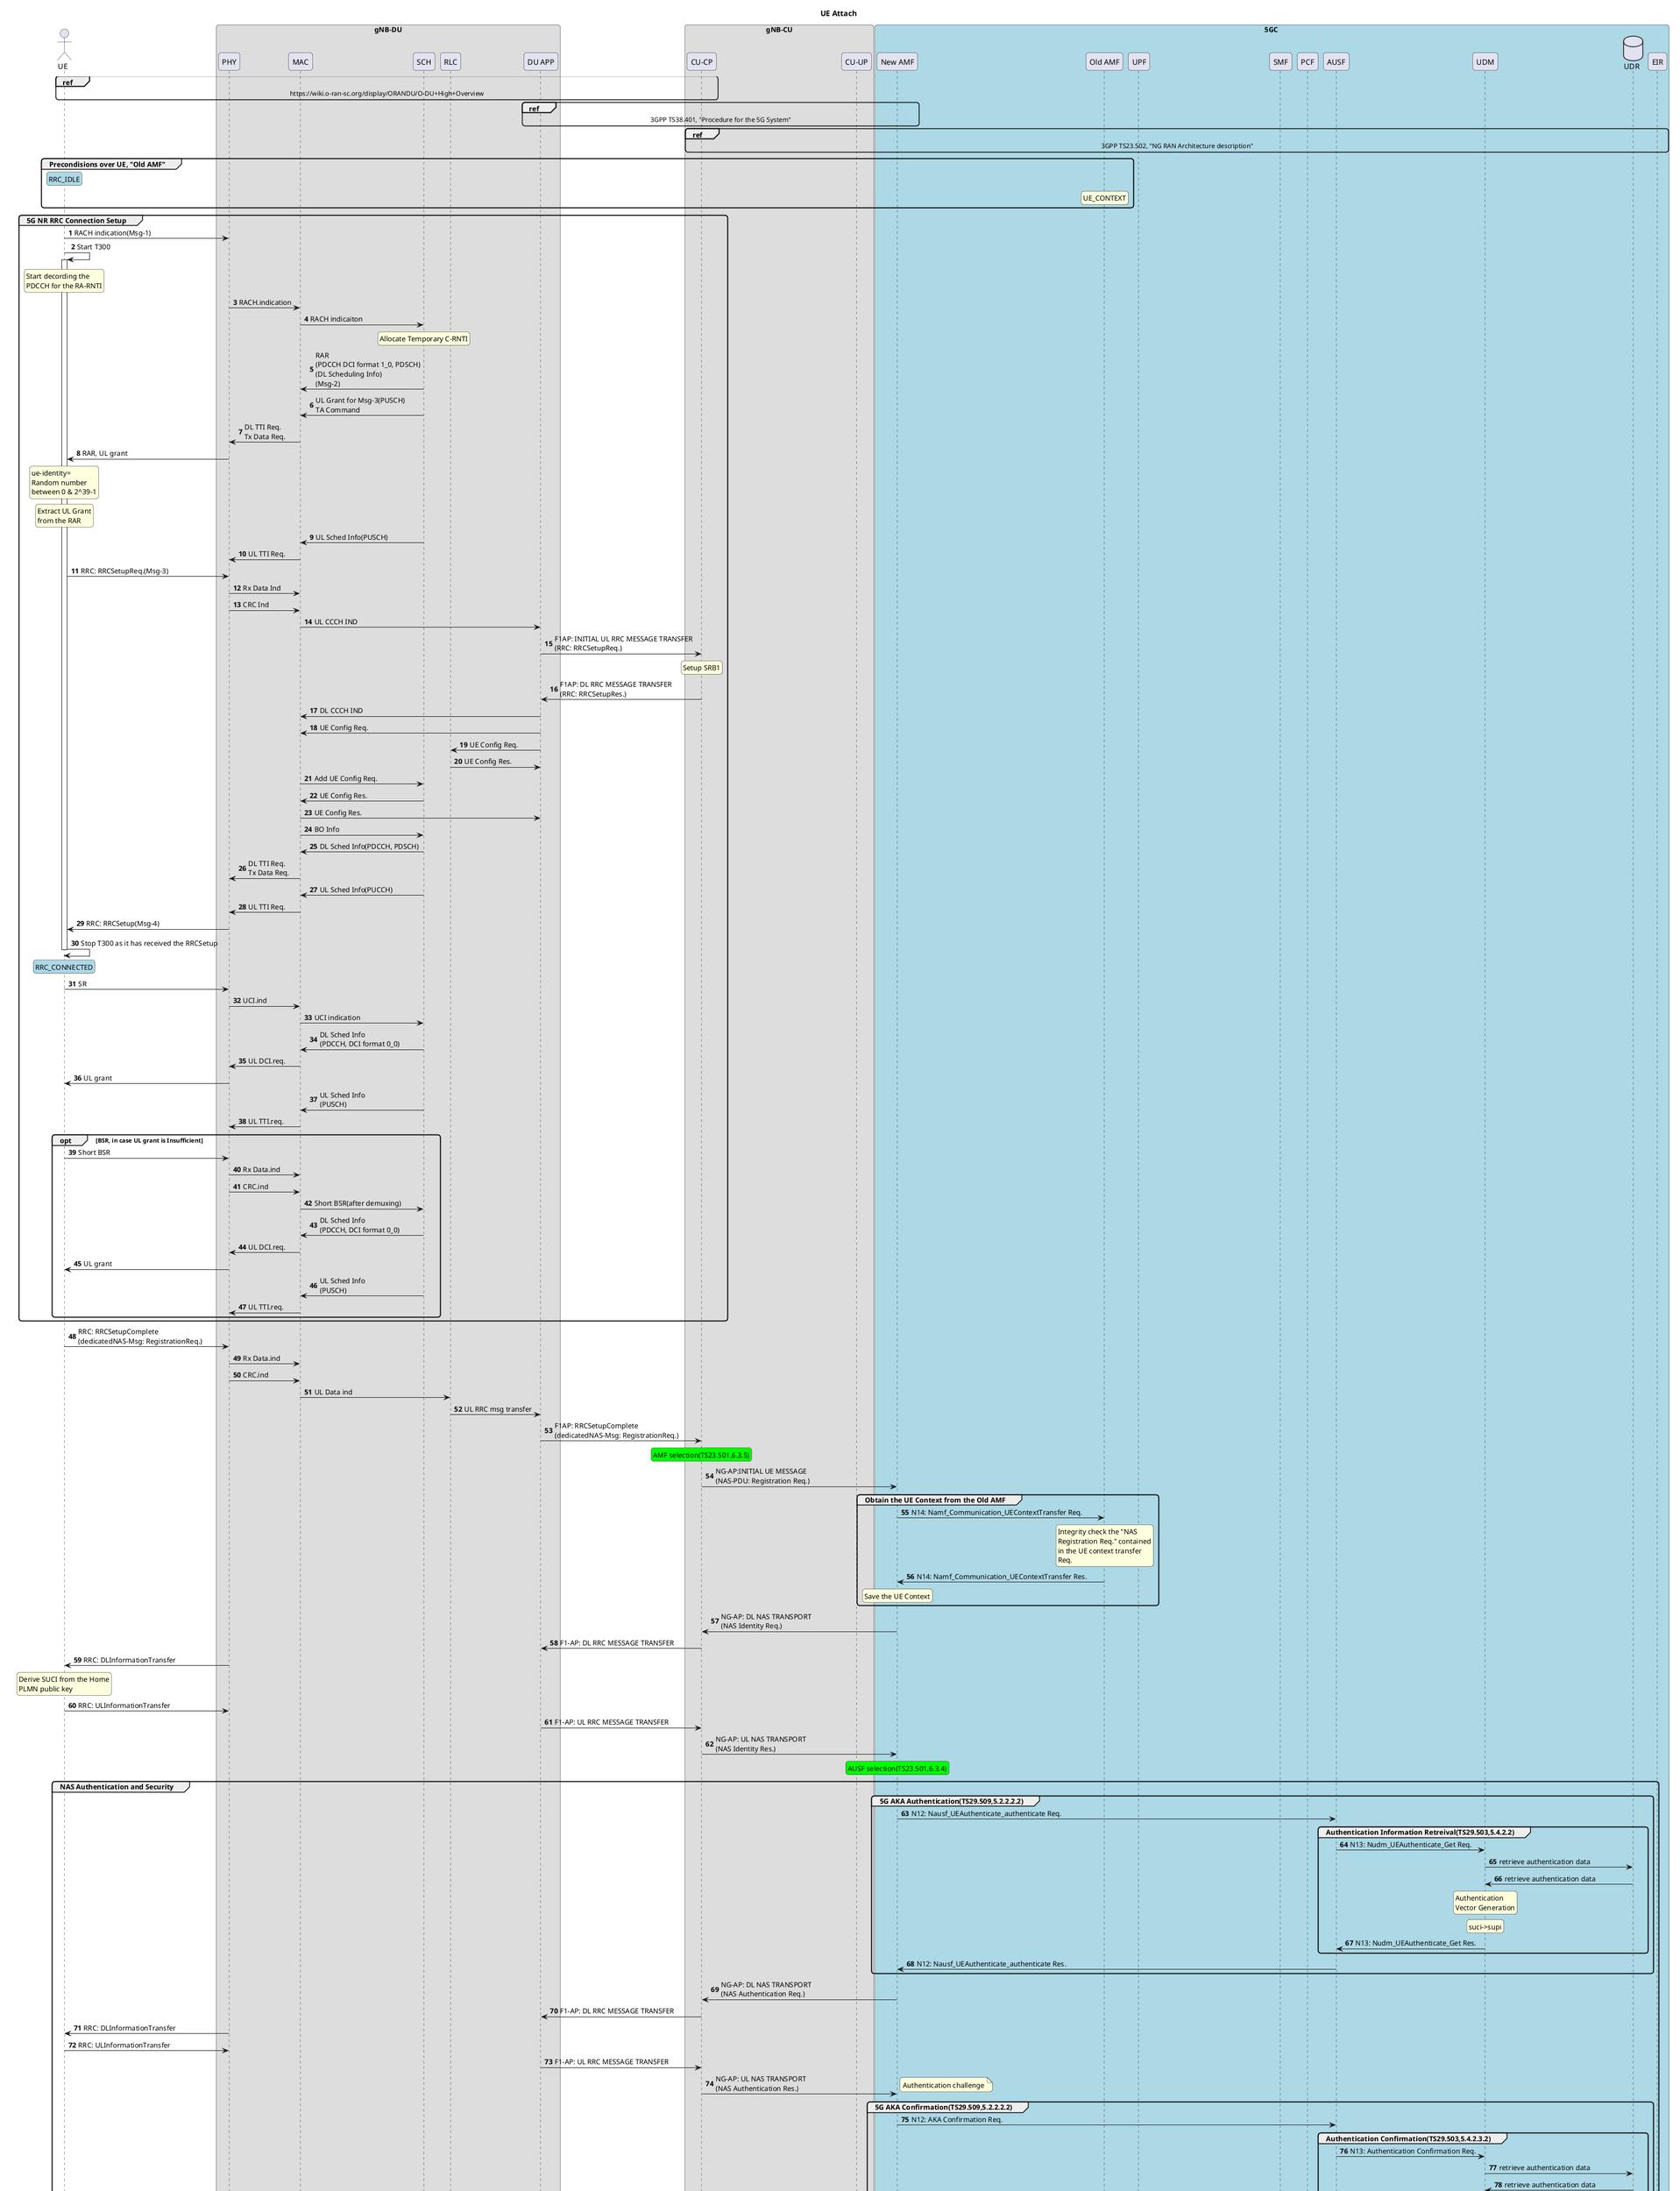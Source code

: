 @startuml "UE Attach"
skinparam RoundCorner 10

title
    UE Attach
end title

'=============================
'===== Network Functions =====
'=============================
database UDR
actor UE

box gNB-DU High
    participant MAC
    participant SCH
    participant RLC
    participant "DU APP"
endbox

box gNB-DU
    participant PHY
    participant MAC
    participant SCH
    participant RLC
    participant "DU APP"
endbox

box gNB-CU
    participant "CU-CP"
    participant "CU-UP"
endbox

box 5GC #lightblue
    participant "New AMF"
    participant "Old AMF"
    participant UPF
    participant SMF
    participant PCF
    participant AUSF
    participant UDM
    participant UDR
    participant EIR
endbox

autonumber
'=====================
'===== Reference =====
'=====================
ref over UE, "CU-CP": https://wiki.o-ran-sc.org/display/ORANDU/O-DU+High+Overview
ref over "DU APP", "New AMF": 3GPP TS38.401, "Procedure for the 5G System"
ref over "CU-CP", EIR: 3GPP TS23.502, "NG RAN Architecture description"

'=========================
'===== Preconditions =====
'=========================
group Precondisions over UE, "Old AMF"
    rnote over UE #LightBlue
        RRC_IDLE
    endrnote

    rnote over "Old AMF"
        UE_CONTEXT
    endrnote
end

'==========================
'===== RACH Procedure =====
'==========================

group 5G NR RRC Connection Setup
    UE->PHY: RACH indication(Msg-1)
    UE->UE++: Start T300
    rnote over UE
        Start decording the 
        PDCCH for the RA-RNTI
    endrnote
    PHY->MAC: RACH.indication
    MAC->SCH: RACH indicaiton
    rnote over SCH
        Allocate Temporary C-RNTI
    endrnote
    SCH->MAC: RAR\n(PDCCH DCI format 1_0, PDSCH)\n(DL Scheduling Info)\n(Msg-2)
    SCH->MAC: UL Grant for Msg-3(PUSCH)\nTA Command
    MAC->PHY: DL TTI Req.\nTx Data Req.
    PHY->UE: RAR, UL grant

    rnote over UE
        ue-identity=
        Random number
        between 0 & 2^39-1
    endrnote
    rnote over UE
        Extract UL Grant
        from the RAR
    endrnote

    SCH->MAC: UL Sched Info(PUSCH)
    MAC->PHY: UL TTI Req.

    UE->PHY: RRC: RRCSetupReq.(Msg-3)
    PHY->MAC: Rx Data Ind
    PHY->MAC: CRC Ind
    MAC->"DU APP": UL CCCH IND
    "DU APP"->"CU-CP": F1AP: INITIAL UL RRC MESSAGE TRANSFER\n(RRC: RRCSetupReq.)
    rnote over "CU-CP"
        Setup SRB1
    endrnote
    "CU-CP"->"DU APP": F1AP: DL RRC MESSAGE TRANSFER\n(RRC: RRCSetupRes.)
    "DU APP"->MAC: DL CCCH IND
    "DU APP"->MAC: UE Config Req.
    "DU APP"->RLC: UE Config Req.
    RLC->"DU APP": UE Config Res.
    MAC->SCH: Add UE Config Req.
    SCH->MAC: UE Config Res.
    MAC->"DU APP": UE Config Res.
    MAC->SCH: BO Info
    SCH->MAC: DL Sched Info(PDCCH, PDSCH)
    MAC->PHY: DL TTI Req.\nTx Data Req.
    SCH->MAC: UL Sched Info(PUCCH)
    MAC->PHY: UL TTI Req.
    PHY->UE: RRC: RRCSetup(Msg-4)
    UE->UE--: Stop T300 as it has received the RRCSetup
    rnote over UE #LightBlue
        RRC_CONNECTED
    endrnote

    UE->PHY: SR
    PHY->MAC: UCI.ind
    MAC->SCH: UCI indication
    SCH->MAC: DL Sched Info\n(PDCCH, DCI format 0_0)
    MAC->PHY: UL DCI.req.
    PHY->UE: UL grant
    SCH->MAC: UL Sched Info\n(PUSCH)
    MAC->PHY: UL TTI.req.

    opt BSR, in case UL grant is Insufficient
        UE->PHY: Short BSR
        PHY->MAC: Rx Data.ind
        PHY->MAC: CRC.ind
        MAC->SCH: Short BSR(after demuxing)
        SCH->MAC: DL Sched Info\n(PDCCH, DCI format 0_0)
        MAC->PHY: UL DCI.req.
        PHY->UE: UL grant
        SCH->MAC: UL Sched Info\n(PUSCH)
        MAC->PHY: UL TTI.req.
    end
end

'====================================
'===== UE attach signaling flow =====
'====================================

'RRCSetupComplete
UE->PHY: RRC: RRCSetupComplete\n(dedicatedNAS-Msg: RegistrationReq.)
PHY->MAC: Rx Data.ind
PHY->MAC: CRC.ind
MAC->RLC: UL Data ind
RLC->"DU APP": UL RRC msg transfer
"DU APP"->"CU-CP": F1AP: RRCSetupComplete\n(dedicatedNAS-Msg: RegistrationReq.)

'AMF selection
rnote over "CU-CP" #Lime
AMF selection(TS23.501,6.3.5)
endrnote

"CU-CP"->"New AMF": NG-AP:INITIAL UE MESSAGE\n(NAS-PDU: Registration Req.)

group Obtain the UE Context from the Old AMF
"New AMF"->"Old AMF": N14: Namf_Communication_UEContextTransfer Req.
rnote over "Old AMF"
Integrity check the "NAS
Registration Req." contained
in the UE context transfer
Req.
endrnote
"Old AMF"->"New AMF": N14: Namf_Communication_UEContextTransfer Res.
rnote over "New AMF"
Save the UE Context
endrnote
end
'end group(Obtain the UE Context from the Old AMF)

"New AMF"->"CU-CP": NG-AP: DL NAS TRANSPORT\n(NAS Identity Req.)
"CU-CP"->"DU APP": F1-AP: DL RRC MESSAGE TRANSFER
PHY->UE: RRC: DLInformationTransfer
rnote over "UE"
Derive SUCI from the Home
PLMN public key
endrnote
UE->PHY: RRC: ULInformationTransfer
"DU APP"->"CU-CP": F1-AP: UL RRC MESSAGE TRANSFER
"CU-CP"->"New AMF": NG-AP: UL NAS TRANSPORT\n(NAS Identity Res.)

rnote over "New AMF" #Lime
AUSF selection(TS23.501,6.3.4)
endrnote

group NAS Authentication and Security

group 5G AKA Authentication(TS29.509,5.2.2.2.2)
"New AMF"->AUSF: N12: Nausf_UEAuthenticate_authenticate Req.
group Authentication Information Retreival(TS29.503,5.4.2.2)
AUSF->UDM: N13: Nudm_UEAuthenticate_Get Req.
UDM->UDR: retrieve authentication data
UDR->UDM: retrieve authentication data
rnote over "UDM"
Authentication
Vector Generation
endrnote
rnote over "UDM"
suci->supi
endrnote
UDM->AUSF: N13: Nudm_UEAuthenticate_Get Res.
end
AUSF->"New AMF": N12: Nausf_UEAuthenticate_authenticate Res.
end

"New AMF"->"CU-CP": NG-AP: DL NAS TRANSPORT\n(NAS Authentication Req.)
"CU-CP"->"DU APP": F1-AP: DL RRC MESSAGE TRANSFER
PHY->UE: RRC: DLInformationTransfer

UE->PHY: RRC: ULInformationTransfer
"DU APP"->"CU-CP": F1-AP: UL RRC MESSAGE TRANSFER
"CU-CP"->"New AMF": NG-AP: UL NAS TRANSPORT\n(NAS Authentication Res.)
note right
Authentication challenge
end note

group 5G AKA Confirmation(TS29.509,5.2.2.2.2)
"New AMF"->AUSF: N12: AKA Confirmation Req.
group Authentication Confirmation(TS29.503,5.4.2.3.2)
AUSF->UDM: N13: Authentication Confirmation Req.
UDM->UDR: retrieve authentication data
UDR->UDM: retrieve authentication data
UDM->AUSF: N13: Authentication Confirmation Res.
end
AUSF->"New AMF": N12: AKA Confirmation Res.
note right "New AMF"
authResult(SUCCESS),supi
end note
rnote over "New AMF"
Store the supi
endrnote
end

"New AMF"->"CU-CP": NG-AP: DL NAS TRANSPORT\n(NAS Security Mode Command)
note right
Req. the IMEISV
end note
"CU-CP"->"DU APP": F1-AP: DL RRC MESSAGE TRANSFER
PHY->UE: RRC: DLInformationTransfer

UE->PHY: RRC: ULInformationTransfer
"DU APP"->"CU-CP": F1-AP: UL RRC MESSAGE TRANSFER
"CU-CP"->"New AMF": NG-AP: UL NAS TRANSPORT\n(NAS Security Mode Complete)\n(NAS Registration Req.)

end
'end group(NAS Authentication and Security)

"New AMF"->"Old AMF": N14: Namf_Communication_RegistrationCompleteNotify

group Confirm that the UE is not blocklisted(TS29.511,)
rnote over "New AMF"
Obtain the PEI from
the UE Context
endrnote
"New AMF"->EIR : N17: N5g-eir_EquipmentIdentityCheck Req.
EIR->"New AMF": N17: N5g-eir_EquipmentIdentityCheck Res.
end
'end group(Confirm that the UE is not blocklisted)




group Register with the UDM and obtain the subscription data
rnote over "New AMF" #Lime 
UDM Selection(TS23.501,6.3.8)
endrnote

group Slice Selection Subscription Data Retrieval(TS29.503,5.2.2.2.2)
"New AMF"->UDM: N8: Data Retrieval Req.(supi)
UDM->UDR: retrieve authentication data Req.
UDR->UDM: Res.
UDM->"New AMF": N8: Data Retrieval Res.(NSSAI(,and supported-features,plmn-id))
end

group AMF Registration for 3GPP access(TS29.503,5.3.2.2)
"New AMF"->UDM: N8: Nudm_UEContextManagement_Registration Req.
UDM->UDR: registration Req.
UDR->UDM: Res.
UDM->"New AMF": N8: Nudm_UEContextManagement_Registration Res.
end
group Access and Mobility Subscription Data Retrieval(TS29.503,5.2.2.2.3)
"New AMF"->UDM: N8: Nudm_SubscriberDataManagement_Get Req.
UDM->UDR: get Req.
UDR->UDM: Res.
UDM->"New AMF": N8: Nudm_SubscriberDataManagement_Get Res.
rnote right "New AMF"
nssai
endrnote
end

group SMF Selection Subscription Data Retrieval(TS29.503,5.2.2.2.4)
"New AMF"->UDM: N8: Nudm_SubscriberDataManagement_Get Req.
UDM->UDR: SMF Selection Subscription Data Req.
UDR->UDM: Res.
UDM->UDR: SMF Registration Req.
UDR->UDM: Res.
UDM->"New AMF": N8: Nudm_SubscriberDataManagement_Get Res.
rnote right "New AMF"
(empty)
endrnote
end

group UE context in SMF Data Retrieval(TS29.503,5.2.2.2.8)
"New AMF"->UDM: N8: Nudm_SubscriberDataManagement_Get Req.
UDM->UDR: get Req.
UDR->UDM: Res.
UDM->"New AMF": N8: Nudm_SubscriberDataManagement_Get Res.
rnote right "New AMF"
(empty)
endrnote
end

rnote over "New AMF"
Create UE Context
endrnote
UDM->"Old AMF": N8: Nudm_UEContextManagement_Deregistration_Notify
"Old AMF"->SMF: N11: Nsmf_PDUSession_ReleaseSMContext
rnote over "Old AMF"
Delete UE Context
endrnote
end
'end group(Register with the UDM and obtain the subscription data)

group Update policy association with the PCF. The PCF registers for AMF events.
rnote over "New AMF" #Lime
PCF Selection(TS23.501,6.3.7)
endrnote
"New AMF"->PCF: N15: Npcf_AMPolicyControl_Create Req.
PCF->"New AMF": N15: Npcf_AMPolicyControl_Create Res.
PCF->"New AMF": N15: Namf_EventExpose_Subscribe Req.
"New AMF"->PCF: N15: Namf_EventExpose_Subscribe Res.
"Old AMF"->PCF: N15: Npcf_AMPolicyControl_Delete Req.
PCF->"Old AMF": N15: Npcf_AMPolicyControl_Delete Res.
end
'end group(Update policy association with the PCF. The PCF registers for AMF events.)

group Setup the User Plane Function(UPF)
"New AMF"->SMF: N11: Nsmf_PDUSession_UpdateSMContext Req.
rnote over "SMF"
allocate
UE IP Address
endrnote
rnote over "SMF"
allocate
PDU Session Uplink TEID
endrnote
rnote over "SMF" #Lime
UPF Selection(TS23.501,6.3.3)
endrnote
SMF->UPF: N4: PFCP Session Modification Req.
UPF<-]: Downlink Data
rnote over "UPF"
begin
Buffer Downlink Data
endrnote
UPF->SMF: N4: PFCP Session Modification Res.
SMF->"New AMF": N11: Nsmf_PDUSession_UpdateSMContext Res.
end
'end group(Setup the User Plane Function(UPF))

rnote over "New AMF"
allocate
AMF UE NGAP ID
endrnote
"New AMF"->"CU-CP": Initial Context Setup Req.\n(NAS-PDU: Registration Accept)
"CU-CP"->"CU-UP": BEARER CONTEXT SETUP REQ.
"CU-UP"->"CU-CP": BEARER CONTEXT SETUP RES.

group 5G-NR AS Security Procedure
"CU-CP"->"DU APP": F1-AP: DL RRC MESSAGE TRANSFER\n(Security Mode Command)\n(UE CONTEXT SETUP REQ.)
PHY->UE: RRC: DLInformationTransfer
"DU APP"->"CU-CP": F1-AP: UL RRC MESSAGE TRANSFER\n(UE CONTEXT SETUP RES.)
"CU-CP"->"CU-UP": BEARER CONTEXT MODIFICATION REQ.
"CU-UP"->"CU-CP": BEARER CONTEXT MODIFICATION RES.
rnote over "UE"
Derive the K-gNB key
endrnote
rnote over "UE"
Derive K-RRC-int key
associated with the Integrity
Procedure Algorithm
endrnote
rnote over "UE"
Verify the integrity protection
of the Security Mode Command
message
endrnote
rnote over "UE"
Derive K-UP-int key
associated with the Integrity
Procedure Algorithm
endrnote
rnote over "UE"
Start SRB Integrity Protect
endrnote
UE->PHY: RRC: ULInformationTransfer
"DU APP"->"CU-CP": F1-AP: UL RRC MESSAGE TRANSFER\n(Security Mode Complete)
rnote over "UE"
Start SRB Ciphering
endrnote
end
'end group(5G-NR AS Security Procedure)

alt not received "UE Radio Capability" yet
group UE Capability Match Procedure(TS23.502,4.2.8)
"New AMF"->"CU-CP": N2: UE Capability Match Req.
"CU-CP"->"DU APP": F1-AP: DL RRC MESSAGE TRANSFER\n(UE Capability Enquiry)
PHY->UE: RRC: DLInformationTransfer
UE->PHY: RRC: ULInformationTransfer
"DU APP"->"CU-CP": F1-AP: UL RRC MESSAGE TRANSFER\n(UE Capability Information)
"CU-CP"->"New AMF": N2: UE Capability Match Res.
end
end

group 5G-NR RRC Reconfiguration
"CU-CP"->"DU APP": F1-AP: DL RRC MESSAGE TRANSFER\n(RRCReconfiguration\n[Registration Accept\n(5GS registration result,\nPDU session status)])
PHY->UE: RRC: DLInformationTransfer
rnote over "UE"
Perform the primary cell
group configuration Procedure
endrnote
rnote over "UE"
Perform the secondary cell
group configuration Procedure
endrnote
rnote over "UE"
Perform the radio bearer
configuration Procedure
message
endrnote
rnote over "UE"
Initiate measurements based
on the received MeasConfig
endrnote
rnote over "UE"
Process the Registration
Accept NAS message and setup
PDU sessions
endrnote
UE->PHY: RRC: ULInformationTransfer
"DU APP"->"CU-CP": F1-AP: UL RRC MESSAGE TRANSFER\n(RRCReconfigurationComplete)
end
'end group(5G-NR RRC Reconfiguration)

rnote over "CU-CP"
allocate
PDU Session Downlink TEID
endrnote

"CU-CP"->"New AMF": Initial Context Setup Res.\n(PDU Registration Complete)

group Start Downlink and Uplink Data Transfer
    group 要確認 PDU Session Establishment(TS23.502, 4.3.2.2)
        UE->PHY: RRC: ULInformationTransfer
        "DU APP"->"CU-CP": F1-AP: UL RRC MESSAGE TRANSFER\n(NAS Registration Complete)\n(N1: PDU Session Esta. Req.)
        "CU-CP"->"New AMF": NG-AP UL NAS Transport

        note over UE, UDM: see PDU Session Esta. Procedure

    '    "New AMF"->"CU-CP": NG-AP DL NAS Transport
        "New AMF"->"CU-CP": N2 PDU Session Req.
        "CU-CP"->"DU APP": F1-AP: DL RRC MESSAGE TRANSFER\n(N1: PDU Session Esta. Accept)\n(RRC: RRCReconfiguration)
        PHY->UE: RRC: DLInformationTransfer\nRRC: RRCReconfiguration
        UE->PHY: RRC: RRCReconfigurationComplete
        "DU APP"->"CU-CP": F1-AP: UL RRC MESSAGE TRANSFER\n(RRC: RRCReconfigurationComplete)
    '    "CU-CP"->"DU APP": F1-AP: UE CONTEXT MODIFICATION REQ.\n(RRC: RRC Reconfiguration Complete Identicator)
    '    note over "DU APP"
    '        スケジューラ開始？？？
    '    endnote
    '   "DU APP"->"CU-CP": F1-AP: UE CONTEXT MODIFICATION RES.
        "CU-CP"->"New AMF": N2 PDU Session Req. Ack.
    end

    UE->"CU-UP" ++ : Uplink Data
    "CU-UP"->UPF --++ : Uplink Data
    rnote over "UPF"
    UTEID
    endrnote
    UPF->] -- : Uplink Data

    "New AMF"->SMF: N11: Nsmf_PDUSession_UpdateSMContext Req.
    SMF->UPF: N4: PFCP Session Modification Req.
    rnote over "UPF"
    end
    Buffer Downlink Data
    endrnote
    UPF->"CU-UP" ++ : Downlink Data
    rnote over "CU-UP"
    DTEID
    endrnote
    "CU-UP"->UE -- : Downlink Data
    UPF->SMF: N4: PFCP Session Modification Res.
    SMF->"New AMF": N11: Nsmf_PDUSession_UpdateSMContext Res.
    SMF-->"New AMF": N11: Nsmf_PDUSession_SMContextStatusNotify
end

@enduml
